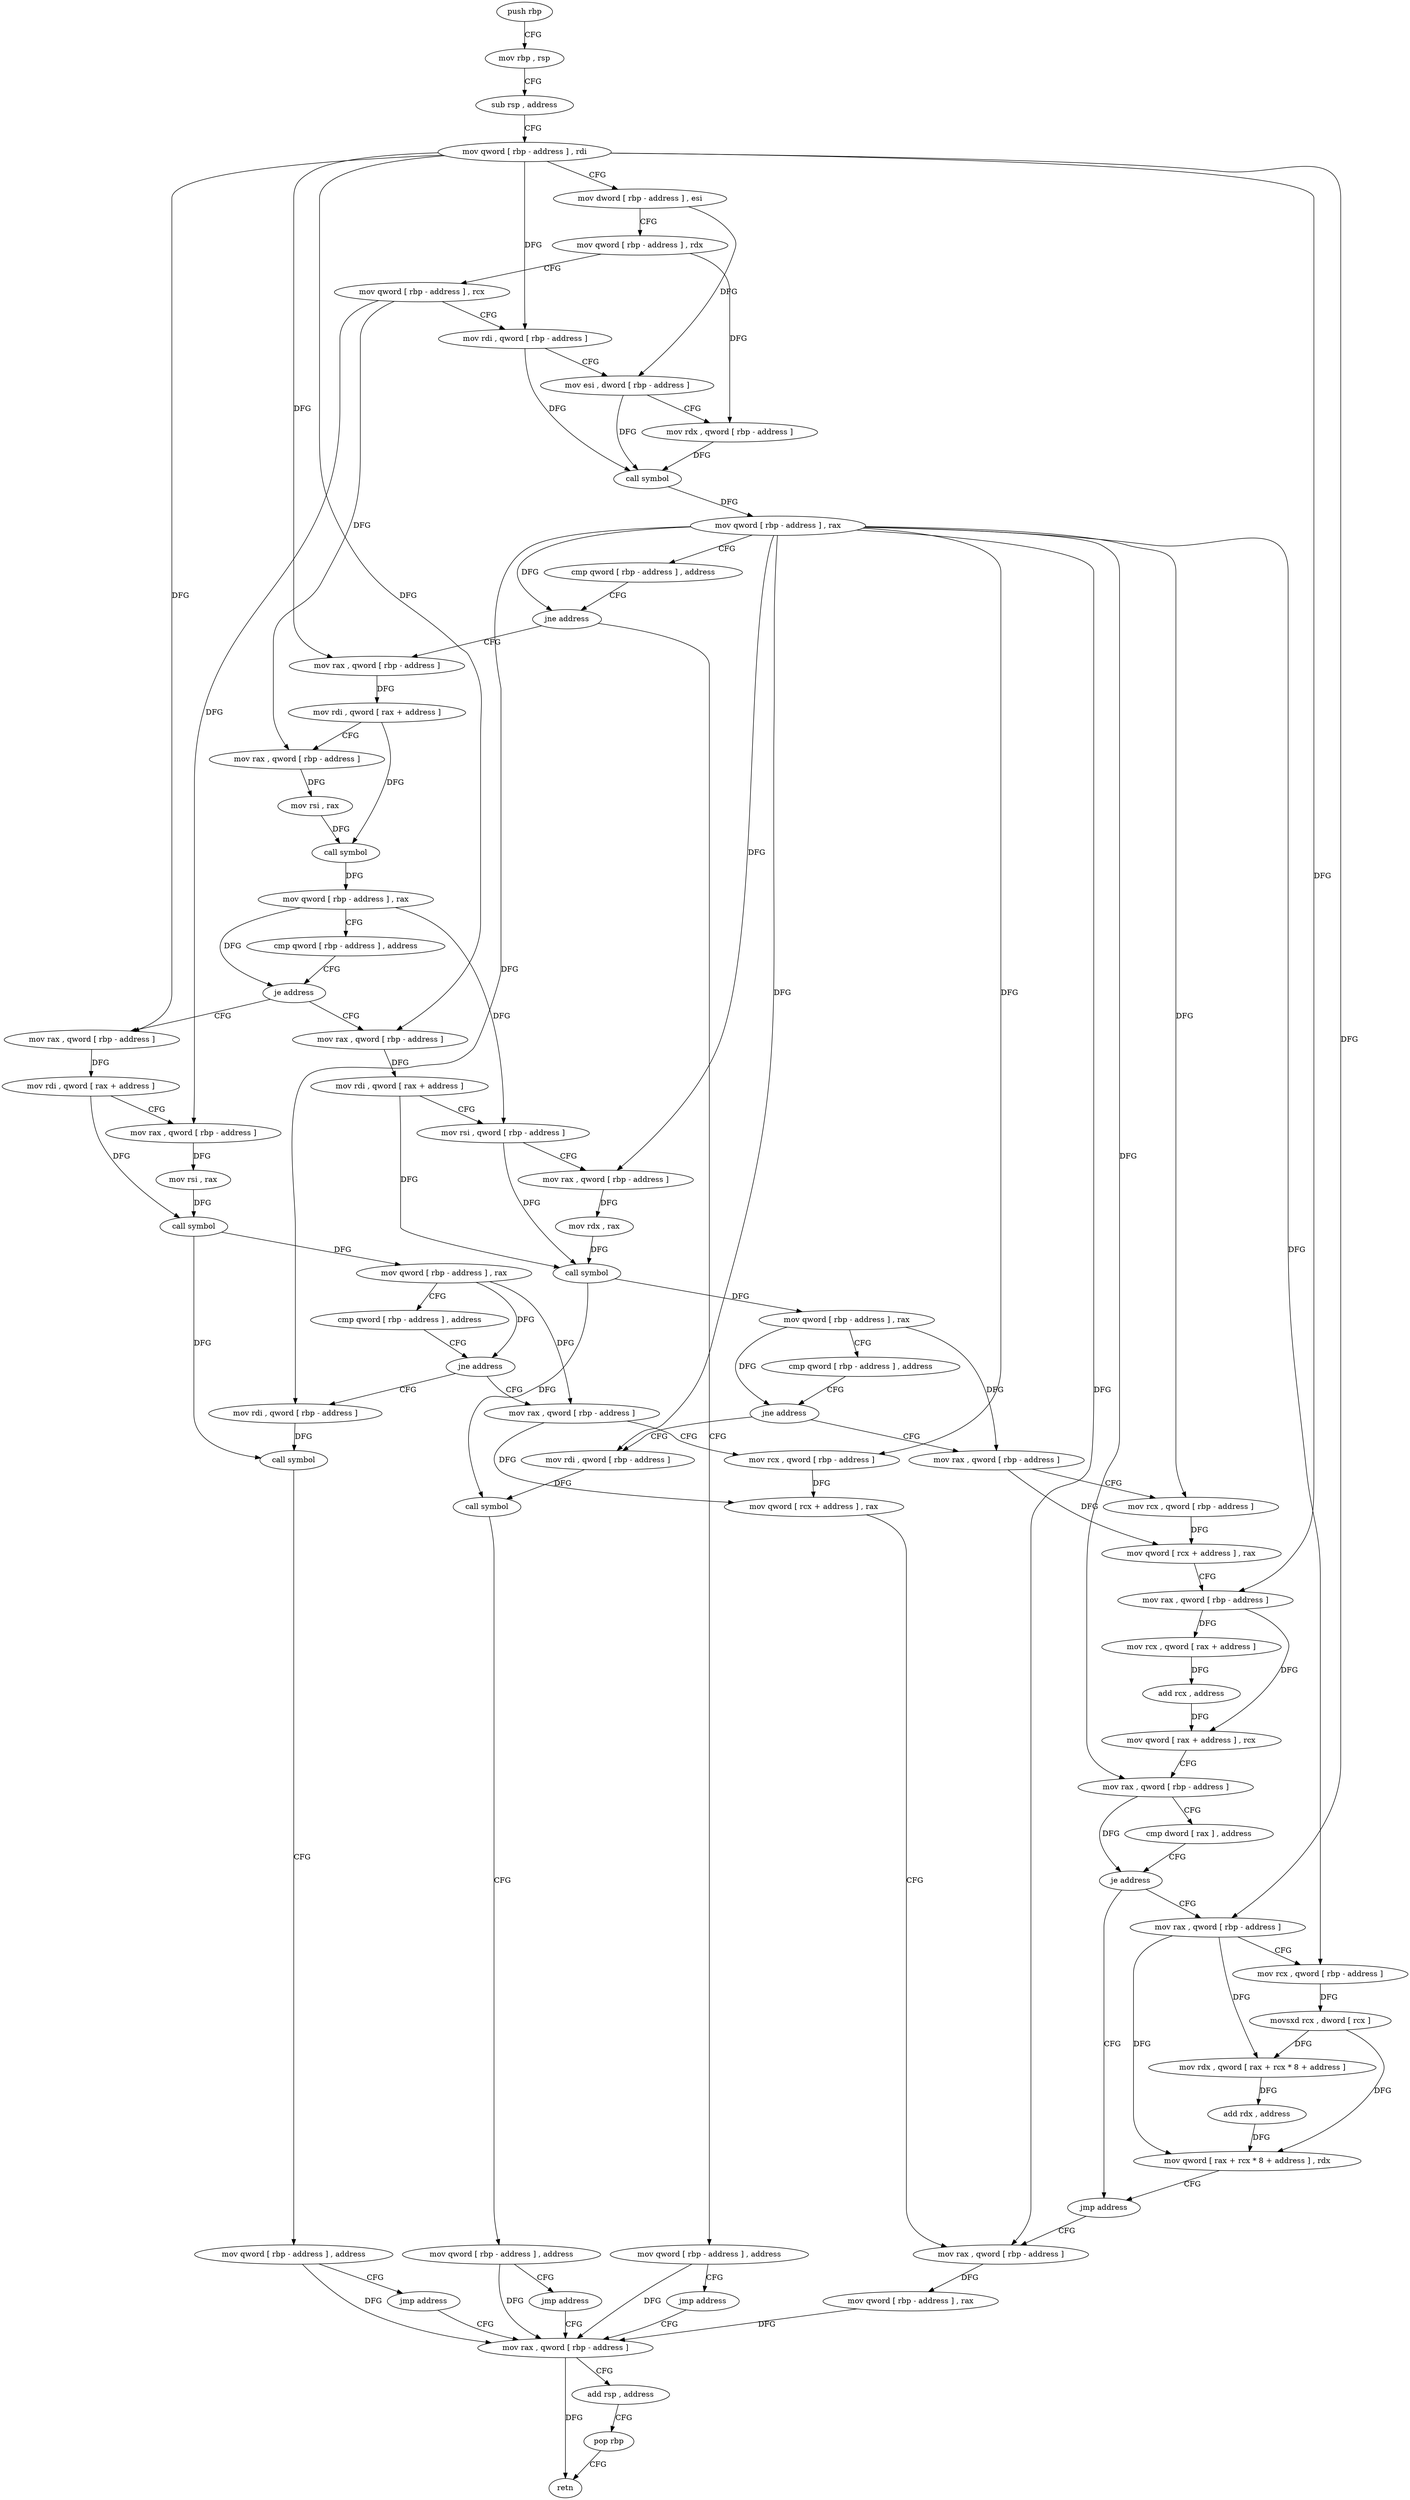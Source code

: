 digraph "func" {
"77040" [label = "push rbp" ]
"77041" [label = "mov rbp , rsp" ]
"77044" [label = "sub rsp , address" ]
"77048" [label = "mov qword [ rbp - address ] , rdi" ]
"77052" [label = "mov dword [ rbp - address ] , esi" ]
"77055" [label = "mov qword [ rbp - address ] , rdx" ]
"77059" [label = "mov qword [ rbp - address ] , rcx" ]
"77063" [label = "mov rdi , qword [ rbp - address ]" ]
"77067" [label = "mov esi , dword [ rbp - address ]" ]
"77070" [label = "mov rdx , qword [ rbp - address ]" ]
"77074" [label = "call symbol" ]
"77079" [label = "mov qword [ rbp - address ] , rax" ]
"77083" [label = "cmp qword [ rbp - address ] , address" ]
"77088" [label = "jne address" ]
"77107" [label = "mov rax , qword [ rbp - address ]" ]
"77094" [label = "mov qword [ rbp - address ] , address" ]
"77111" [label = "mov rdi , qword [ rax + address ]" ]
"77118" [label = "mov rax , qword [ rbp - address ]" ]
"77122" [label = "mov rsi , rax" ]
"77125" [label = "call symbol" ]
"77130" [label = "mov qword [ rbp - address ] , rax" ]
"77134" [label = "cmp qword [ rbp - address ] , address" ]
"77139" [label = "je address" ]
"77298" [label = "mov rax , qword [ rbp - address ]" ]
"77145" [label = "mov rax , qword [ rbp - address ]" ]
"77102" [label = "jmp address" ]
"77378" [label = "mov rax , qword [ rbp - address ]" ]
"77302" [label = "mov rdi , qword [ rax + address ]" ]
"77309" [label = "mov rax , qword [ rbp - address ]" ]
"77313" [label = "mov rsi , rax" ]
"77316" [label = "call symbol" ]
"77321" [label = "mov qword [ rbp - address ] , rax" ]
"77325" [label = "cmp qword [ rbp - address ] , address" ]
"77330" [label = "jne address" ]
"77358" [label = "mov rax , qword [ rbp - address ]" ]
"77336" [label = "mov rdi , qword [ rbp - address ]" ]
"77149" [label = "mov rdi , qword [ rax + address ]" ]
"77156" [label = "mov rsi , qword [ rbp - address ]" ]
"77160" [label = "mov rax , qword [ rbp - address ]" ]
"77164" [label = "mov rdx , rax" ]
"77167" [label = "call symbol" ]
"77172" [label = "mov qword [ rbp - address ] , rax" ]
"77176" [label = "cmp qword [ rbp - address ] , address" ]
"77181" [label = "jne address" ]
"77209" [label = "mov rax , qword [ rbp - address ]" ]
"77187" [label = "mov rdi , qword [ rbp - address ]" ]
"77382" [label = "add rsp , address" ]
"77386" [label = "pop rbp" ]
"77387" [label = "retn" ]
"77362" [label = "mov rcx , qword [ rbp - address ]" ]
"77366" [label = "mov qword [ rcx + address ] , rax" ]
"77370" [label = "mov rax , qword [ rbp - address ]" ]
"77340" [label = "call symbol" ]
"77345" [label = "mov qword [ rbp - address ] , address" ]
"77353" [label = "jmp address" ]
"77213" [label = "mov rcx , qword [ rbp - address ]" ]
"77217" [label = "mov qword [ rcx + address ] , rax" ]
"77221" [label = "mov rax , qword [ rbp - address ]" ]
"77225" [label = "mov rcx , qword [ rax + address ]" ]
"77232" [label = "add rcx , address" ]
"77239" [label = "mov qword [ rax + address ] , rcx" ]
"77246" [label = "mov rax , qword [ rbp - address ]" ]
"77250" [label = "cmp dword [ rax ] , address" ]
"77253" [label = "je address" ]
"77293" [label = "jmp address" ]
"77259" [label = "mov rax , qword [ rbp - address ]" ]
"77191" [label = "call symbol" ]
"77196" [label = "mov qword [ rbp - address ] , address" ]
"77204" [label = "jmp address" ]
"77263" [label = "mov rcx , qword [ rbp - address ]" ]
"77267" [label = "movsxd rcx , dword [ rcx ]" ]
"77270" [label = "mov rdx , qword [ rax + rcx * 8 + address ]" ]
"77278" [label = "add rdx , address" ]
"77285" [label = "mov qword [ rax + rcx * 8 + address ] , rdx" ]
"77374" [label = "mov qword [ rbp - address ] , rax" ]
"77040" -> "77041" [ label = "CFG" ]
"77041" -> "77044" [ label = "CFG" ]
"77044" -> "77048" [ label = "CFG" ]
"77048" -> "77052" [ label = "CFG" ]
"77048" -> "77063" [ label = "DFG" ]
"77048" -> "77107" [ label = "DFG" ]
"77048" -> "77298" [ label = "DFG" ]
"77048" -> "77145" [ label = "DFG" ]
"77048" -> "77221" [ label = "DFG" ]
"77048" -> "77259" [ label = "DFG" ]
"77052" -> "77055" [ label = "CFG" ]
"77052" -> "77067" [ label = "DFG" ]
"77055" -> "77059" [ label = "CFG" ]
"77055" -> "77070" [ label = "DFG" ]
"77059" -> "77063" [ label = "CFG" ]
"77059" -> "77118" [ label = "DFG" ]
"77059" -> "77309" [ label = "DFG" ]
"77063" -> "77067" [ label = "CFG" ]
"77063" -> "77074" [ label = "DFG" ]
"77067" -> "77070" [ label = "CFG" ]
"77067" -> "77074" [ label = "DFG" ]
"77070" -> "77074" [ label = "DFG" ]
"77074" -> "77079" [ label = "DFG" ]
"77079" -> "77083" [ label = "CFG" ]
"77079" -> "77088" [ label = "DFG" ]
"77079" -> "77160" [ label = "DFG" ]
"77079" -> "77362" [ label = "DFG" ]
"77079" -> "77336" [ label = "DFG" ]
"77079" -> "77213" [ label = "DFG" ]
"77079" -> "77246" [ label = "DFG" ]
"77079" -> "77187" [ label = "DFG" ]
"77079" -> "77370" [ label = "DFG" ]
"77079" -> "77263" [ label = "DFG" ]
"77083" -> "77088" [ label = "CFG" ]
"77088" -> "77107" [ label = "CFG" ]
"77088" -> "77094" [ label = "CFG" ]
"77107" -> "77111" [ label = "DFG" ]
"77094" -> "77102" [ label = "CFG" ]
"77094" -> "77378" [ label = "DFG" ]
"77111" -> "77118" [ label = "CFG" ]
"77111" -> "77125" [ label = "DFG" ]
"77118" -> "77122" [ label = "DFG" ]
"77122" -> "77125" [ label = "DFG" ]
"77125" -> "77130" [ label = "DFG" ]
"77130" -> "77134" [ label = "CFG" ]
"77130" -> "77139" [ label = "DFG" ]
"77130" -> "77156" [ label = "DFG" ]
"77134" -> "77139" [ label = "CFG" ]
"77139" -> "77298" [ label = "CFG" ]
"77139" -> "77145" [ label = "CFG" ]
"77298" -> "77302" [ label = "DFG" ]
"77145" -> "77149" [ label = "DFG" ]
"77102" -> "77378" [ label = "CFG" ]
"77378" -> "77382" [ label = "CFG" ]
"77378" -> "77387" [ label = "DFG" ]
"77302" -> "77309" [ label = "CFG" ]
"77302" -> "77316" [ label = "DFG" ]
"77309" -> "77313" [ label = "DFG" ]
"77313" -> "77316" [ label = "DFG" ]
"77316" -> "77321" [ label = "DFG" ]
"77316" -> "77340" [ label = "DFG" ]
"77321" -> "77325" [ label = "CFG" ]
"77321" -> "77330" [ label = "DFG" ]
"77321" -> "77358" [ label = "DFG" ]
"77325" -> "77330" [ label = "CFG" ]
"77330" -> "77358" [ label = "CFG" ]
"77330" -> "77336" [ label = "CFG" ]
"77358" -> "77362" [ label = "CFG" ]
"77358" -> "77366" [ label = "DFG" ]
"77336" -> "77340" [ label = "DFG" ]
"77149" -> "77156" [ label = "CFG" ]
"77149" -> "77167" [ label = "DFG" ]
"77156" -> "77160" [ label = "CFG" ]
"77156" -> "77167" [ label = "DFG" ]
"77160" -> "77164" [ label = "DFG" ]
"77164" -> "77167" [ label = "DFG" ]
"77167" -> "77172" [ label = "DFG" ]
"77167" -> "77191" [ label = "DFG" ]
"77172" -> "77176" [ label = "CFG" ]
"77172" -> "77181" [ label = "DFG" ]
"77172" -> "77209" [ label = "DFG" ]
"77176" -> "77181" [ label = "CFG" ]
"77181" -> "77209" [ label = "CFG" ]
"77181" -> "77187" [ label = "CFG" ]
"77209" -> "77213" [ label = "CFG" ]
"77209" -> "77217" [ label = "DFG" ]
"77187" -> "77191" [ label = "DFG" ]
"77382" -> "77386" [ label = "CFG" ]
"77386" -> "77387" [ label = "CFG" ]
"77362" -> "77366" [ label = "DFG" ]
"77366" -> "77370" [ label = "CFG" ]
"77370" -> "77374" [ label = "DFG" ]
"77340" -> "77345" [ label = "CFG" ]
"77345" -> "77353" [ label = "CFG" ]
"77345" -> "77378" [ label = "DFG" ]
"77353" -> "77378" [ label = "CFG" ]
"77213" -> "77217" [ label = "DFG" ]
"77217" -> "77221" [ label = "CFG" ]
"77221" -> "77225" [ label = "DFG" ]
"77221" -> "77239" [ label = "DFG" ]
"77225" -> "77232" [ label = "DFG" ]
"77232" -> "77239" [ label = "DFG" ]
"77239" -> "77246" [ label = "CFG" ]
"77246" -> "77250" [ label = "CFG" ]
"77246" -> "77253" [ label = "DFG" ]
"77250" -> "77253" [ label = "CFG" ]
"77253" -> "77293" [ label = "CFG" ]
"77253" -> "77259" [ label = "CFG" ]
"77293" -> "77370" [ label = "CFG" ]
"77259" -> "77263" [ label = "CFG" ]
"77259" -> "77270" [ label = "DFG" ]
"77259" -> "77285" [ label = "DFG" ]
"77191" -> "77196" [ label = "CFG" ]
"77196" -> "77204" [ label = "CFG" ]
"77196" -> "77378" [ label = "DFG" ]
"77204" -> "77378" [ label = "CFG" ]
"77263" -> "77267" [ label = "DFG" ]
"77267" -> "77270" [ label = "DFG" ]
"77267" -> "77285" [ label = "DFG" ]
"77270" -> "77278" [ label = "DFG" ]
"77278" -> "77285" [ label = "DFG" ]
"77285" -> "77293" [ label = "CFG" ]
"77374" -> "77378" [ label = "DFG" ]
}
